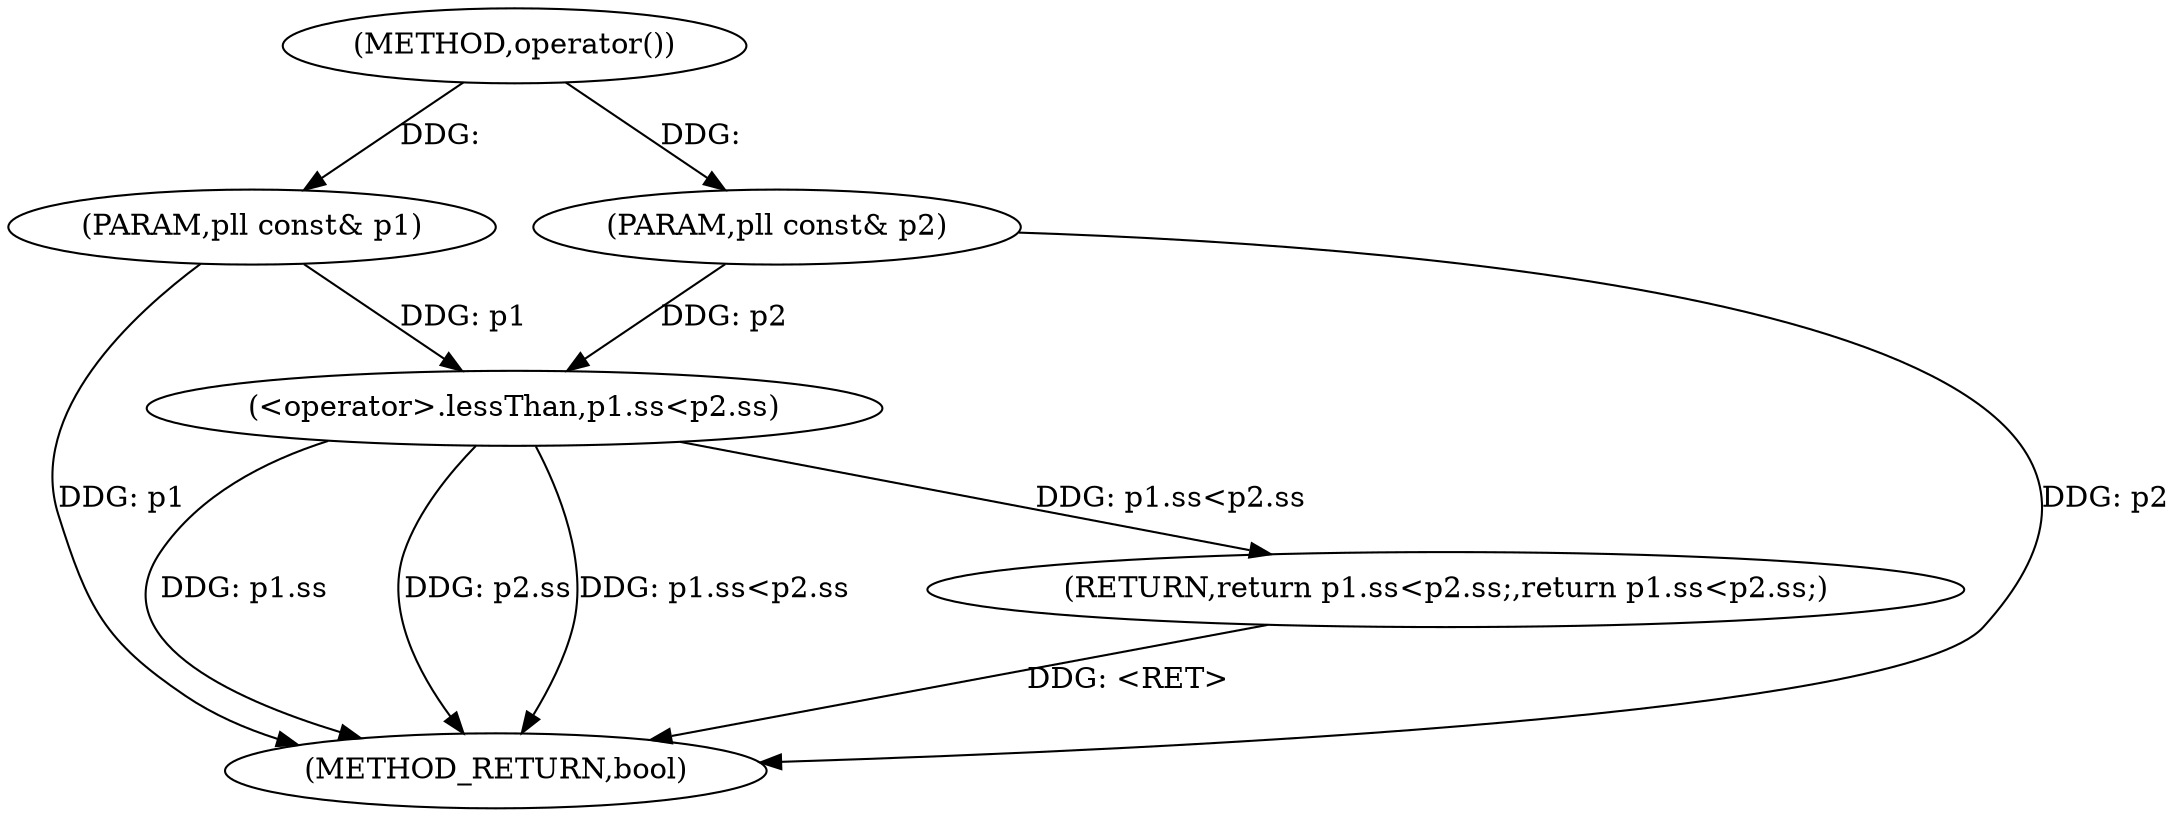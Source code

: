 digraph "operator()" {  
"1000864" [label = "(METHOD,operator())" ]
"1000876" [label = "(METHOD_RETURN,bool)" ]
"1000865" [label = "(PARAM,pll const& p1)" ]
"1000866" [label = "(PARAM,pll const& p2)" ]
"1000868" [label = "(RETURN,return p1.ss<p2.ss;,return p1.ss<p2.ss;)" ]
"1000869" [label = "(<operator>.lessThan,p1.ss<p2.ss)" ]
  "1000865" -> "1000876"  [ label = "DDG: p1"] 
  "1000866" -> "1000876"  [ label = "DDG: p2"] 
  "1000869" -> "1000876"  [ label = "DDG: p1.ss"] 
  "1000869" -> "1000876"  [ label = "DDG: p2.ss"] 
  "1000869" -> "1000876"  [ label = "DDG: p1.ss<p2.ss"] 
  "1000868" -> "1000876"  [ label = "DDG: <RET>"] 
  "1000864" -> "1000865"  [ label = "DDG: "] 
  "1000864" -> "1000866"  [ label = "DDG: "] 
  "1000869" -> "1000868"  [ label = "DDG: p1.ss<p2.ss"] 
  "1000865" -> "1000869"  [ label = "DDG: p1"] 
  "1000866" -> "1000869"  [ label = "DDG: p2"] 
}
